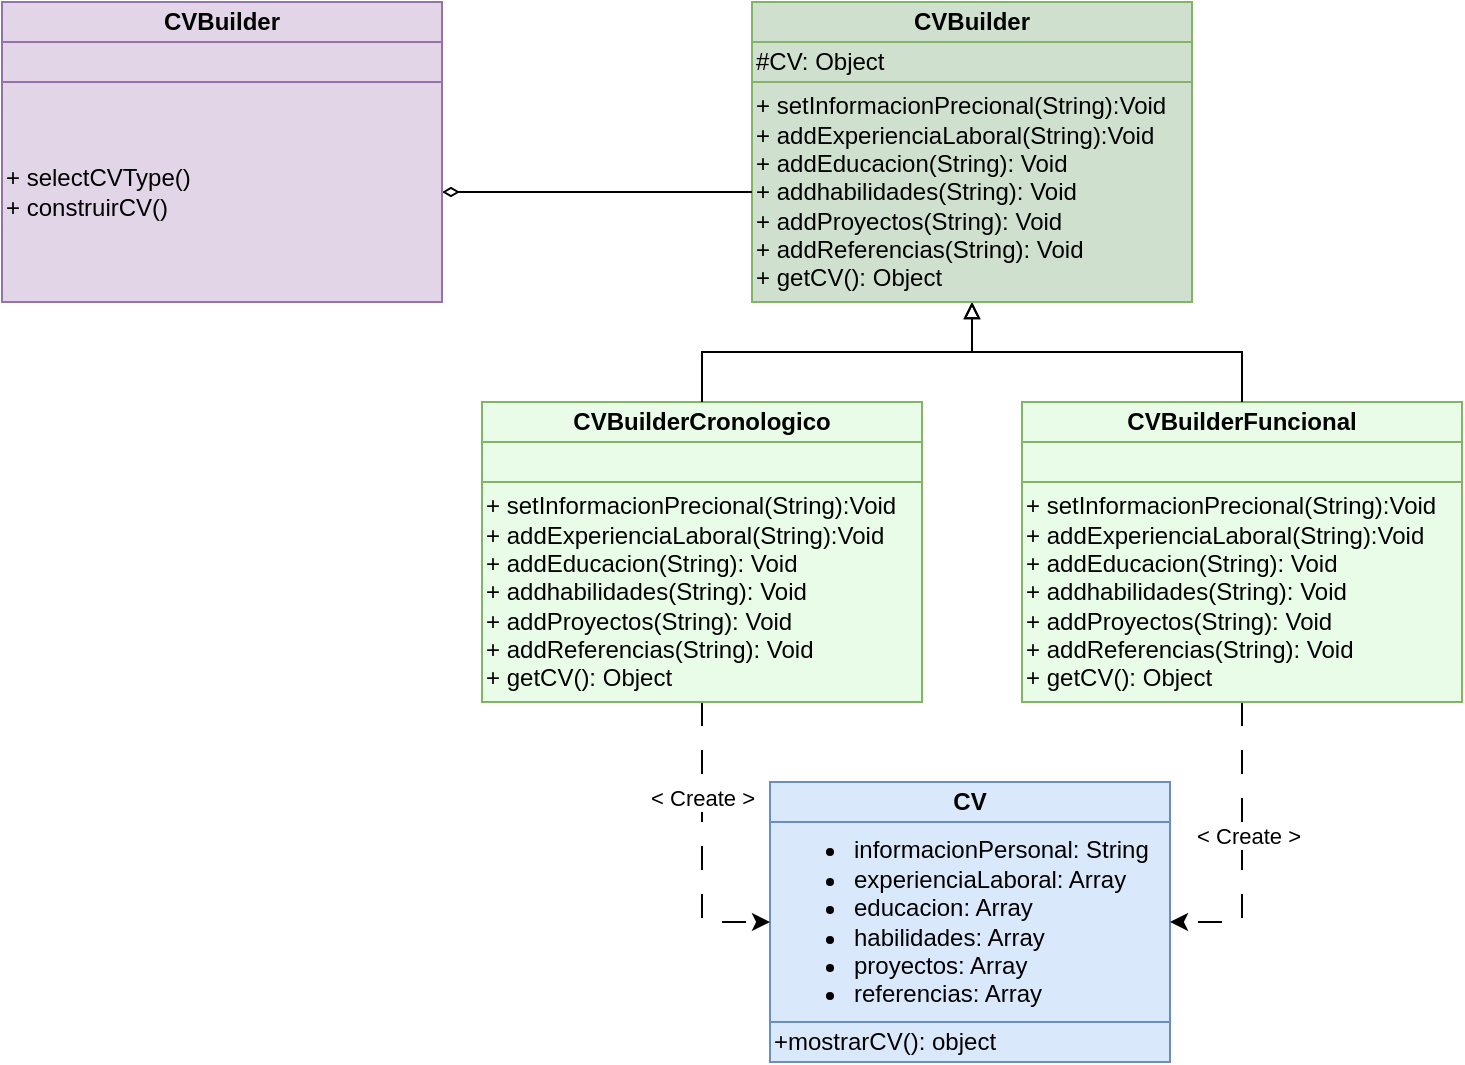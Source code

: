 <mxfile version="24.7.16">
  <diagram name="Página-1" id="JvyGy22DY4cgXQ3B6pEU">
    <mxGraphModel dx="1393" dy="763" grid="1" gridSize="10" guides="1" tooltips="1" connect="1" arrows="1" fold="1" page="1" pageScale="1" pageWidth="827" pageHeight="1169" math="0" shadow="0">
      <root>
        <mxCell id="0" />
        <mxCell id="1" parent="0" />
        <mxCell id="SN7cC5s7yseXUEPgOjQ7-6" value="&lt;ul&gt;&lt;li&gt;informacionPersonal: String&lt;/li&gt;&lt;li&gt;experienciaLaboral: Array&lt;/li&gt;&lt;li&gt;educacion: Array&lt;/li&gt;&lt;li&gt;habilidades: Array&lt;/li&gt;&lt;li&gt;proyectos: Array&lt;/li&gt;&lt;li&gt;referencias: Array&lt;/li&gt;&lt;/ul&gt;" style="rounded=0;whiteSpace=wrap;html=1;align=left;fillColor=#dae8fc;strokeColor=#6c8ebf;" vertex="1" parent="1">
          <mxGeometry x="464" y="450" width="200" height="100" as="geometry" />
        </mxCell>
        <mxCell id="SN7cC5s7yseXUEPgOjQ7-7" value="&lt;b&gt;CV&lt;/b&gt;" style="rounded=0;whiteSpace=wrap;html=1;fillColor=#dae8fc;strokeColor=#6c8ebf;" vertex="1" parent="1">
          <mxGeometry x="464" y="430" width="200" height="20" as="geometry" />
        </mxCell>
        <mxCell id="SN7cC5s7yseXUEPgOjQ7-8" value="+mostrarCV(): object" style="rounded=0;whiteSpace=wrap;html=1;align=left;fillColor=#dae8fc;strokeColor=#6c8ebf;" vertex="1" parent="1">
          <mxGeometry x="464" y="550" width="200" height="20" as="geometry" />
        </mxCell>
        <mxCell id="SN7cC5s7yseXUEPgOjQ7-9" value="" style="rounded=0;whiteSpace=wrap;html=1;align=left;fillColor=#E8FCE7;strokeColor=#82b366;" vertex="1" parent="1">
          <mxGeometry x="320" y="260" width="220" height="20" as="geometry" />
        </mxCell>
        <mxCell id="SN7cC5s7yseXUEPgOjQ7-10" value="&lt;b&gt;CVBuilderCronologico&lt;/b&gt;" style="rounded=0;whiteSpace=wrap;html=1;fillColor=#E8FCE7;strokeColor=#82b366;" vertex="1" parent="1">
          <mxGeometry x="320" y="240" width="220" height="20" as="geometry" />
        </mxCell>
        <mxCell id="SN7cC5s7yseXUEPgOjQ7-15" style="edgeStyle=orthogonalEdgeStyle;rounded=0;orthogonalLoop=1;jettySize=auto;html=1;entryX=0;entryY=0.5;entryDx=0;entryDy=0;dashed=1;dashPattern=12 12;" edge="1" parent="1" source="SN7cC5s7yseXUEPgOjQ7-11" target="SN7cC5s7yseXUEPgOjQ7-6">
          <mxGeometry relative="1" as="geometry" />
        </mxCell>
        <mxCell id="SN7cC5s7yseXUEPgOjQ7-16" value="&amp;lt; Create &amp;gt;" style="edgeLabel;html=1;align=center;verticalAlign=middle;resizable=0;points=[];" vertex="1" connectable="0" parent="SN7cC5s7yseXUEPgOjQ7-15">
          <mxGeometry x="-0.333" relative="1" as="geometry">
            <mxPoint as="offset" />
          </mxGeometry>
        </mxCell>
        <mxCell id="SN7cC5s7yseXUEPgOjQ7-11" value="+ setInformacionPrecional(String):Void&lt;div&gt;+ addExperienciaLaboral(String):Void&lt;/div&gt;&lt;div&gt;+ addEducacion(String): Void&lt;/div&gt;&lt;div&gt;+ addhabilidades(String): Void&lt;/div&gt;&lt;div&gt;+ addProyectos(String): Void&lt;/div&gt;&lt;div&gt;+ addReferencias(String): Void&lt;/div&gt;&lt;div&gt;+ getCV(): Object&lt;/div&gt;" style="rounded=0;whiteSpace=wrap;html=1;align=left;fillColor=#E8FCE7;strokeColor=#82b366;" vertex="1" parent="1">
          <mxGeometry x="320" y="280" width="220" height="110" as="geometry" />
        </mxCell>
        <mxCell id="SN7cC5s7yseXUEPgOjQ7-12" value="" style="rounded=0;whiteSpace=wrap;html=1;align=left;fillColor=#E8FCE7;strokeColor=#82b366;" vertex="1" parent="1">
          <mxGeometry x="590" y="260" width="220" height="20" as="geometry" />
        </mxCell>
        <mxCell id="SN7cC5s7yseXUEPgOjQ7-13" value="&lt;b&gt;CVBuilderFuncional&lt;/b&gt;" style="rounded=0;whiteSpace=wrap;html=1;fillColor=#E8FCE7;strokeColor=#82b366;" vertex="1" parent="1">
          <mxGeometry x="590" y="240" width="220" height="20" as="geometry" />
        </mxCell>
        <mxCell id="SN7cC5s7yseXUEPgOjQ7-17" style="edgeStyle=orthogonalEdgeStyle;rounded=0;orthogonalLoop=1;jettySize=auto;html=1;entryX=1;entryY=0.5;entryDx=0;entryDy=0;dashed=1;dashPattern=12 12;" edge="1" parent="1" source="SN7cC5s7yseXUEPgOjQ7-14" target="SN7cC5s7yseXUEPgOjQ7-6">
          <mxGeometry relative="1" as="geometry" />
        </mxCell>
        <mxCell id="SN7cC5s7yseXUEPgOjQ7-18" value="&amp;lt; Create &amp;gt;" style="edgeLabel;html=1;align=center;verticalAlign=middle;resizable=0;points=[];" vertex="1" connectable="0" parent="SN7cC5s7yseXUEPgOjQ7-17">
          <mxGeometry x="-0.082" y="3" relative="1" as="geometry">
            <mxPoint as="offset" />
          </mxGeometry>
        </mxCell>
        <mxCell id="SN7cC5s7yseXUEPgOjQ7-14" value="+ setInformacionPrecional(String):Void&lt;div&gt;+ addExperienciaLaboral(String):Void&lt;/div&gt;&lt;div&gt;+ addEducacion(String): Void&lt;/div&gt;&lt;div&gt;+ addhabilidades(String): Void&lt;/div&gt;&lt;div&gt;+ addProyectos(String): Void&lt;/div&gt;&lt;div&gt;+ addReferencias(String): Void&lt;/div&gt;&lt;div&gt;+ getCV(): Object&lt;/div&gt;" style="rounded=0;whiteSpace=wrap;html=1;align=left;fillColor=#E8FCE7;strokeColor=#82b366;" vertex="1" parent="1">
          <mxGeometry x="590" y="280" width="220" height="110" as="geometry" />
        </mxCell>
        <mxCell id="SN7cC5s7yseXUEPgOjQ7-19" value="#CV: Object" style="rounded=0;whiteSpace=wrap;html=1;align=left;fillColor=#CFE0CE;strokeColor=#82b366;" vertex="1" parent="1">
          <mxGeometry x="455" y="60" width="220" height="20" as="geometry" />
        </mxCell>
        <mxCell id="SN7cC5s7yseXUEPgOjQ7-20" value="&lt;b&gt;CVBuilder&lt;/b&gt;" style="rounded=0;whiteSpace=wrap;html=1;fillColor=#CFE0CE;strokeColor=#82b366;" vertex="1" parent="1">
          <mxGeometry x="455" y="40" width="220" height="20" as="geometry" />
        </mxCell>
        <mxCell id="SN7cC5s7yseXUEPgOjQ7-22" style="edgeStyle=orthogonalEdgeStyle;rounded=0;orthogonalLoop=1;jettySize=auto;html=1;entryX=0.5;entryY=0;entryDx=0;entryDy=0;endArrow=none;endFill=0;startArrow=block;startFill=0;" edge="1" parent="1" source="SN7cC5s7yseXUEPgOjQ7-21" target="SN7cC5s7yseXUEPgOjQ7-10">
          <mxGeometry relative="1" as="geometry" />
        </mxCell>
        <mxCell id="SN7cC5s7yseXUEPgOjQ7-23" style="edgeStyle=orthogonalEdgeStyle;rounded=0;orthogonalLoop=1;jettySize=auto;html=1;entryX=0.5;entryY=0;entryDx=0;entryDy=0;endArrow=none;endFill=0;startArrow=block;startFill=0;" edge="1" parent="1" source="SN7cC5s7yseXUEPgOjQ7-21" target="SN7cC5s7yseXUEPgOjQ7-13">
          <mxGeometry relative="1" as="geometry" />
        </mxCell>
        <mxCell id="SN7cC5s7yseXUEPgOjQ7-21" value="+ setInformacionPrecional(String):Void&lt;div&gt;+ addExperienciaLaboral(String):Void&lt;/div&gt;&lt;div&gt;+ addEducacion(String): Void&lt;/div&gt;&lt;div&gt;+ addhabilidades(String): Void&lt;/div&gt;&lt;div&gt;+ addProyectos(String): Void&lt;/div&gt;&lt;div&gt;+ addReferencias(String): Void&lt;/div&gt;&lt;div&gt;+ getCV(): Object&lt;/div&gt;" style="rounded=0;whiteSpace=wrap;html=1;align=left;fillColor=#CFE0CE;strokeColor=#82b366;" vertex="1" parent="1">
          <mxGeometry x="455" y="80" width="220" height="110" as="geometry" />
        </mxCell>
        <mxCell id="SN7cC5s7yseXUEPgOjQ7-24" value="" style="rounded=0;whiteSpace=wrap;html=1;align=left;fillColor=#e1d5e7;strokeColor=#9673a6;" vertex="1" parent="1">
          <mxGeometry x="80" y="60" width="220" height="20" as="geometry" />
        </mxCell>
        <mxCell id="SN7cC5s7yseXUEPgOjQ7-25" value="&lt;b&gt;CVBuilder&lt;/b&gt;" style="rounded=0;whiteSpace=wrap;html=1;fillColor=#e1d5e7;strokeColor=#9673a6;" vertex="1" parent="1">
          <mxGeometry x="80" y="40" width="220" height="20" as="geometry" />
        </mxCell>
        <mxCell id="SN7cC5s7yseXUEPgOjQ7-27" style="edgeStyle=orthogonalEdgeStyle;rounded=0;orthogonalLoop=1;jettySize=auto;html=1;entryX=0;entryY=0.5;entryDx=0;entryDy=0;endArrow=none;endFill=0;startArrow=diamondThin;startFill=0;" edge="1" parent="1" source="SN7cC5s7yseXUEPgOjQ7-26" target="SN7cC5s7yseXUEPgOjQ7-21">
          <mxGeometry relative="1" as="geometry" />
        </mxCell>
        <mxCell id="SN7cC5s7yseXUEPgOjQ7-26" value="&lt;div&gt;+ selectCVType()&lt;/div&gt;+ construirCV()" style="rounded=0;whiteSpace=wrap;html=1;align=left;fillColor=#e1d5e7;strokeColor=#9673a6;" vertex="1" parent="1">
          <mxGeometry x="80" y="80" width="220" height="110" as="geometry" />
        </mxCell>
      </root>
    </mxGraphModel>
  </diagram>
</mxfile>
